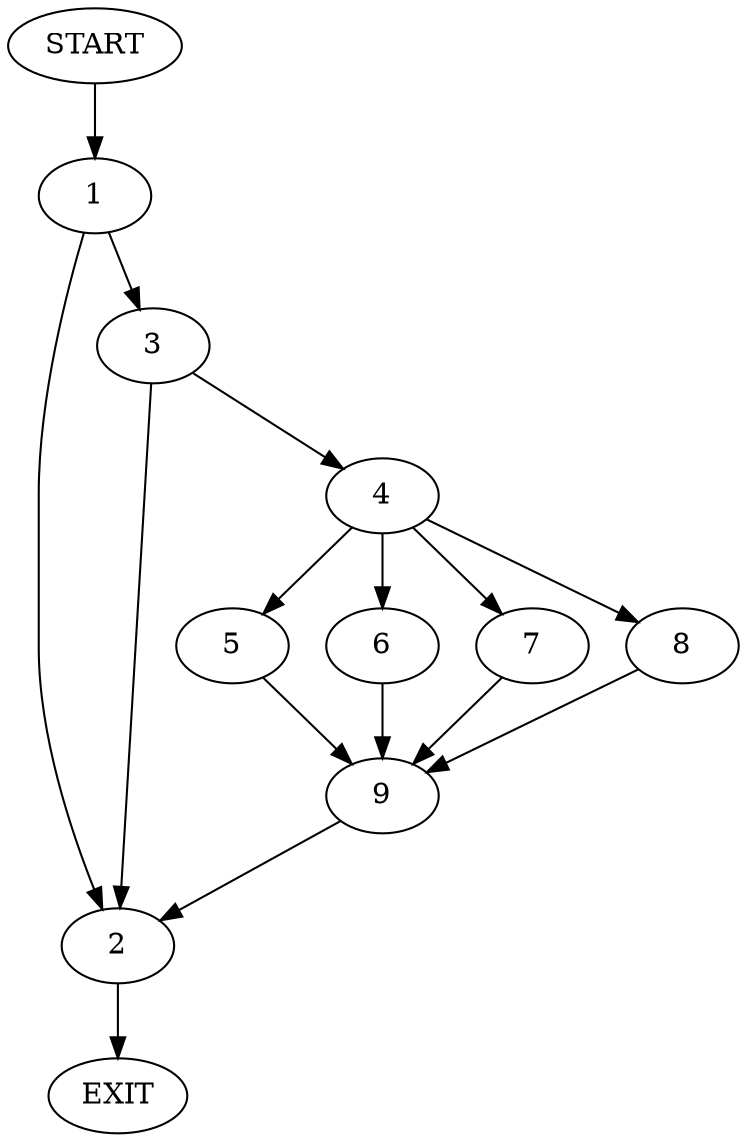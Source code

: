 digraph {
0 [label="START"]
10 [label="EXIT"]
0 -> 1
1 -> 2
1 -> 3
2 -> 10
3 -> 4
3 -> 2
4 -> 5
4 -> 6
4 -> 7
4 -> 8
8 -> 9
6 -> 9
5 -> 9
7 -> 9
9 -> 2
}
